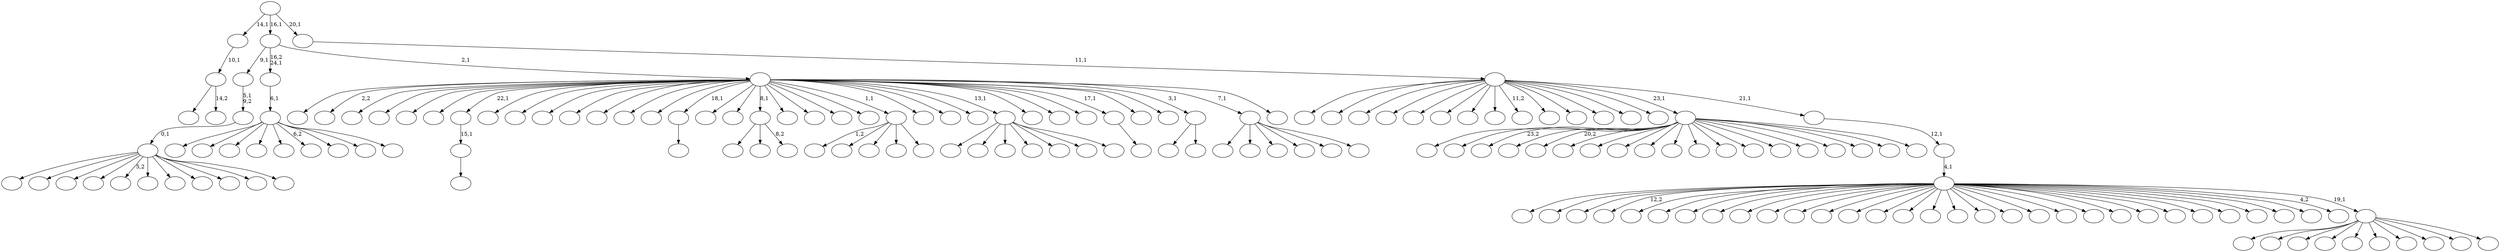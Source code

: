 digraph T {
	175 [label=""]
	174 [label=""]
	173 [label=""]
	172 [label=""]
	171 [label=""]
	170 [label=""]
	169 [label=""]
	168 [label=""]
	167 [label=""]
	166 [label=""]
	165 [label=""]
	164 [label=""]
	163 [label=""]
	162 [label=""]
	161 [label=""]
	160 [label=""]
	159 [label=""]
	158 [label=""]
	157 [label=""]
	156 [label=""]
	155 [label=""]
	154 [label=""]
	153 [label=""]
	152 [label=""]
	151 [label=""]
	150 [label=""]
	149 [label=""]
	148 [label=""]
	147 [label=""]
	146 [label=""]
	145 [label=""]
	144 [label=""]
	143 [label=""]
	142 [label=""]
	141 [label=""]
	140 [label=""]
	139 [label=""]
	138 [label=""]
	137 [label=""]
	136 [label=""]
	135 [label=""]
	134 [label=""]
	133 [label=""]
	132 [label=""]
	131 [label=""]
	130 [label=""]
	129 [label=""]
	128 [label=""]
	127 [label=""]
	126 [label=""]
	125 [label=""]
	124 [label=""]
	123 [label=""]
	122 [label=""]
	121 [label=""]
	120 [label=""]
	119 [label=""]
	118 [label=""]
	117 [label=""]
	116 [label=""]
	115 [label=""]
	114 [label=""]
	113 [label=""]
	112 [label=""]
	111 [label=""]
	110 [label=""]
	109 [label=""]
	108 [label=""]
	107 [label=""]
	106 [label=""]
	105 [label=""]
	104 [label=""]
	103 [label=""]
	102 [label=""]
	101 [label=""]
	100 [label=""]
	99 [label=""]
	98 [label=""]
	97 [label=""]
	96 [label=""]
	95 [label=""]
	94 [label=""]
	93 [label=""]
	92 [label=""]
	91 [label=""]
	90 [label=""]
	89 [label=""]
	88 [label=""]
	87 [label=""]
	86 [label=""]
	85 [label=""]
	84 [label=""]
	83 [label=""]
	82 [label=""]
	81 [label=""]
	80 [label=""]
	79 [label=""]
	78 [label=""]
	77 [label=""]
	76 [label=""]
	75 [label=""]
	74 [label=""]
	73 [label=""]
	72 [label=""]
	71 [label=""]
	70 [label=""]
	69 [label=""]
	68 [label=""]
	67 [label=""]
	66 [label=""]
	65 [label=""]
	64 [label=""]
	63 [label=""]
	62 [label=""]
	61 [label=""]
	60 [label=""]
	59 [label=""]
	58 [label=""]
	57 [label=""]
	56 [label=""]
	55 [label=""]
	54 [label=""]
	53 [label=""]
	52 [label=""]
	51 [label=""]
	50 [label=""]
	49 [label=""]
	48 [label=""]
	47 [label=""]
	46 [label=""]
	45 [label=""]
	44 [label=""]
	43 [label=""]
	42 [label=""]
	41 [label=""]
	40 [label=""]
	39 [label=""]
	38 [label=""]
	37 [label=""]
	36 [label=""]
	35 [label=""]
	34 [label=""]
	33 [label=""]
	32 [label=""]
	31 [label=""]
	30 [label=""]
	29 [label=""]
	28 [label=""]
	27 [label=""]
	26 [label=""]
	25 [label=""]
	24 [label=""]
	23 [label=""]
	22 [label=""]
	21 [label=""]
	20 [label=""]
	19 [label=""]
	18 [label=""]
	17 [label=""]
	16 [label=""]
	15 [label=""]
	14 [label=""]
	13 [label=""]
	12 [label=""]
	11 [label=""]
	10 [label=""]
	9 [label=""]
	8 [label=""]
	7 [label=""]
	6 [label=""]
	5 [label=""]
	4 [label=""]
	3 [label=""]
	2 [label=""]
	1 [label=""]
	0 [label=""]
	147 -> 148 [label=""]
	146 -> 147 [label="15,1"]
	97 -> 98 [label=""]
	81 -> 109 [label=""]
	81 -> 93 [label=""]
	81 -> 82 [label="8,2"]
	75 -> 160 [label=""]
	75 -> 76 [label="14,2"]
	74 -> 75 [label="10,1"]
	64 -> 154 [label="1,2"]
	64 -> 105 [label=""]
	64 -> 90 [label=""]
	64 -> 85 [label=""]
	64 -> 65 [label=""]
	53 -> 173 [label=""]
	53 -> 172 [label=""]
	53 -> 169 [label=""]
	53 -> 167 [label=""]
	53 -> 152 [label="5,2"]
	53 -> 133 [label=""]
	53 -> 123 [label=""]
	53 -> 112 [label=""]
	53 -> 96 [label=""]
	53 -> 92 [label=""]
	53 -> 54 [label=""]
	52 -> 53 [label="0,1"]
	51 -> 52 [label="5,1\n9,2"]
	38 -> 165 [label=""]
	38 -> 143 [label=""]
	38 -> 131 [label=""]
	38 -> 87 [label=""]
	38 -> 59 [label=""]
	38 -> 43 [label=""]
	38 -> 39 [label=""]
	31 -> 155 [label=""]
	31 -> 117 [label=""]
	31 -> 106 [label=""]
	31 -> 102 [label=""]
	31 -> 83 [label=""]
	31 -> 58 [label="6,2"]
	31 -> 49 [label=""]
	31 -> 42 [label=""]
	31 -> 32 [label=""]
	30 -> 31 [label="6,1"]
	26 -> 27 [label=""]
	16 -> 115 [label=""]
	16 -> 17 [label=""]
	14 -> 151 [label=""]
	14 -> 91 [label=""]
	14 -> 77 [label=""]
	14 -> 66 [label=""]
	14 -> 19 [label=""]
	14 -> 15 [label=""]
	12 -> 174 [label=""]
	12 -> 159 [label="2,2"]
	12 -> 157 [label=""]
	12 -> 156 [label=""]
	12 -> 150 [label=""]
	12 -> 149 [label=""]
	12 -> 146 [label="22,1"]
	12 -> 141 [label=""]
	12 -> 140 [label=""]
	12 -> 138 [label=""]
	12 -> 130 [label=""]
	12 -> 113 [label=""]
	12 -> 103 [label=""]
	12 -> 100 [label=""]
	12 -> 97 [label="18,1"]
	12 -> 95 [label=""]
	12 -> 84 [label=""]
	12 -> 81 [label="8,1"]
	12 -> 79 [label=""]
	12 -> 78 [label=""]
	12 -> 72 [label=""]
	12 -> 71 [label=""]
	12 -> 64 [label="1,1"]
	12 -> 55 [label=""]
	12 -> 41 [label=""]
	12 -> 40 [label=""]
	12 -> 38 [label="13,1"]
	12 -> 35 [label=""]
	12 -> 29 [label=""]
	12 -> 28 [label=""]
	12 -> 26 [label="17,1"]
	12 -> 25 [label=""]
	12 -> 21 [label=""]
	12 -> 16 [label="3,1"]
	12 -> 14 [label="7,1"]
	12 -> 13 [label=""]
	11 -> 51 [label="9,1"]
	11 -> 30 [label="16,2\n24,1"]
	11 -> 12 [label="2,1"]
	8 -> 171 [label=""]
	8 -> 168 [label=""]
	8 -> 163 [label="23,2"]
	8 -> 161 [label=""]
	8 -> 134 [label="20,2"]
	8 -> 127 [label=""]
	8 -> 125 [label=""]
	8 -> 108 [label=""]
	8 -> 80 [label=""]
	8 -> 70 [label=""]
	8 -> 69 [label=""]
	8 -> 68 [label=""]
	8 -> 57 [label=""]
	8 -> 56 [label=""]
	8 -> 48 [label=""]
	8 -> 47 [label=""]
	8 -> 37 [label=""]
	8 -> 10 [label=""]
	8 -> 9 [label=""]
	6 -> 175 [label=""]
	6 -> 137 [label=""]
	6 -> 129 [label=""]
	6 -> 114 [label=""]
	6 -> 111 [label=""]
	6 -> 89 [label=""]
	6 -> 86 [label=""]
	6 -> 62 [label=""]
	6 -> 50 [label=""]
	6 -> 7 [label=""]
	5 -> 170 [label=""]
	5 -> 164 [label=""]
	5 -> 162 [label=""]
	5 -> 158 [label="12,2"]
	5 -> 145 [label=""]
	5 -> 144 [label=""]
	5 -> 142 [label=""]
	5 -> 135 [label=""]
	5 -> 132 [label=""]
	5 -> 124 [label=""]
	5 -> 122 [label=""]
	5 -> 121 [label=""]
	5 -> 120 [label=""]
	5 -> 119 [label=""]
	5 -> 118 [label=""]
	5 -> 110 [label=""]
	5 -> 107 [label=""]
	5 -> 101 [label=""]
	5 -> 94 [label=""]
	5 -> 88 [label=""]
	5 -> 73 [label=""]
	5 -> 61 [label=""]
	5 -> 60 [label=""]
	5 -> 46 [label=""]
	5 -> 45 [label=""]
	5 -> 44 [label=""]
	5 -> 36 [label=""]
	5 -> 33 [label=""]
	5 -> 24 [label=""]
	5 -> 22 [label=""]
	5 -> 20 [label="4,2"]
	5 -> 6 [label="19,1"]
	4 -> 5 [label="4,1"]
	3 -> 4 [label="12,1"]
	2 -> 166 [label=""]
	2 -> 153 [label=""]
	2 -> 139 [label=""]
	2 -> 136 [label=""]
	2 -> 128 [label=""]
	2 -> 126 [label=""]
	2 -> 116 [label=""]
	2 -> 104 [label=""]
	2 -> 99 [label="11,2"]
	2 -> 67 [label=""]
	2 -> 63 [label=""]
	2 -> 34 [label=""]
	2 -> 23 [label=""]
	2 -> 18 [label=""]
	2 -> 8 [label="23,1"]
	2 -> 3 [label="21,1"]
	1 -> 2 [label="11,1"]
	0 -> 74 [label="14,1"]
	0 -> 11 [label="16,1"]
	0 -> 1 [label="20,1"]
}
